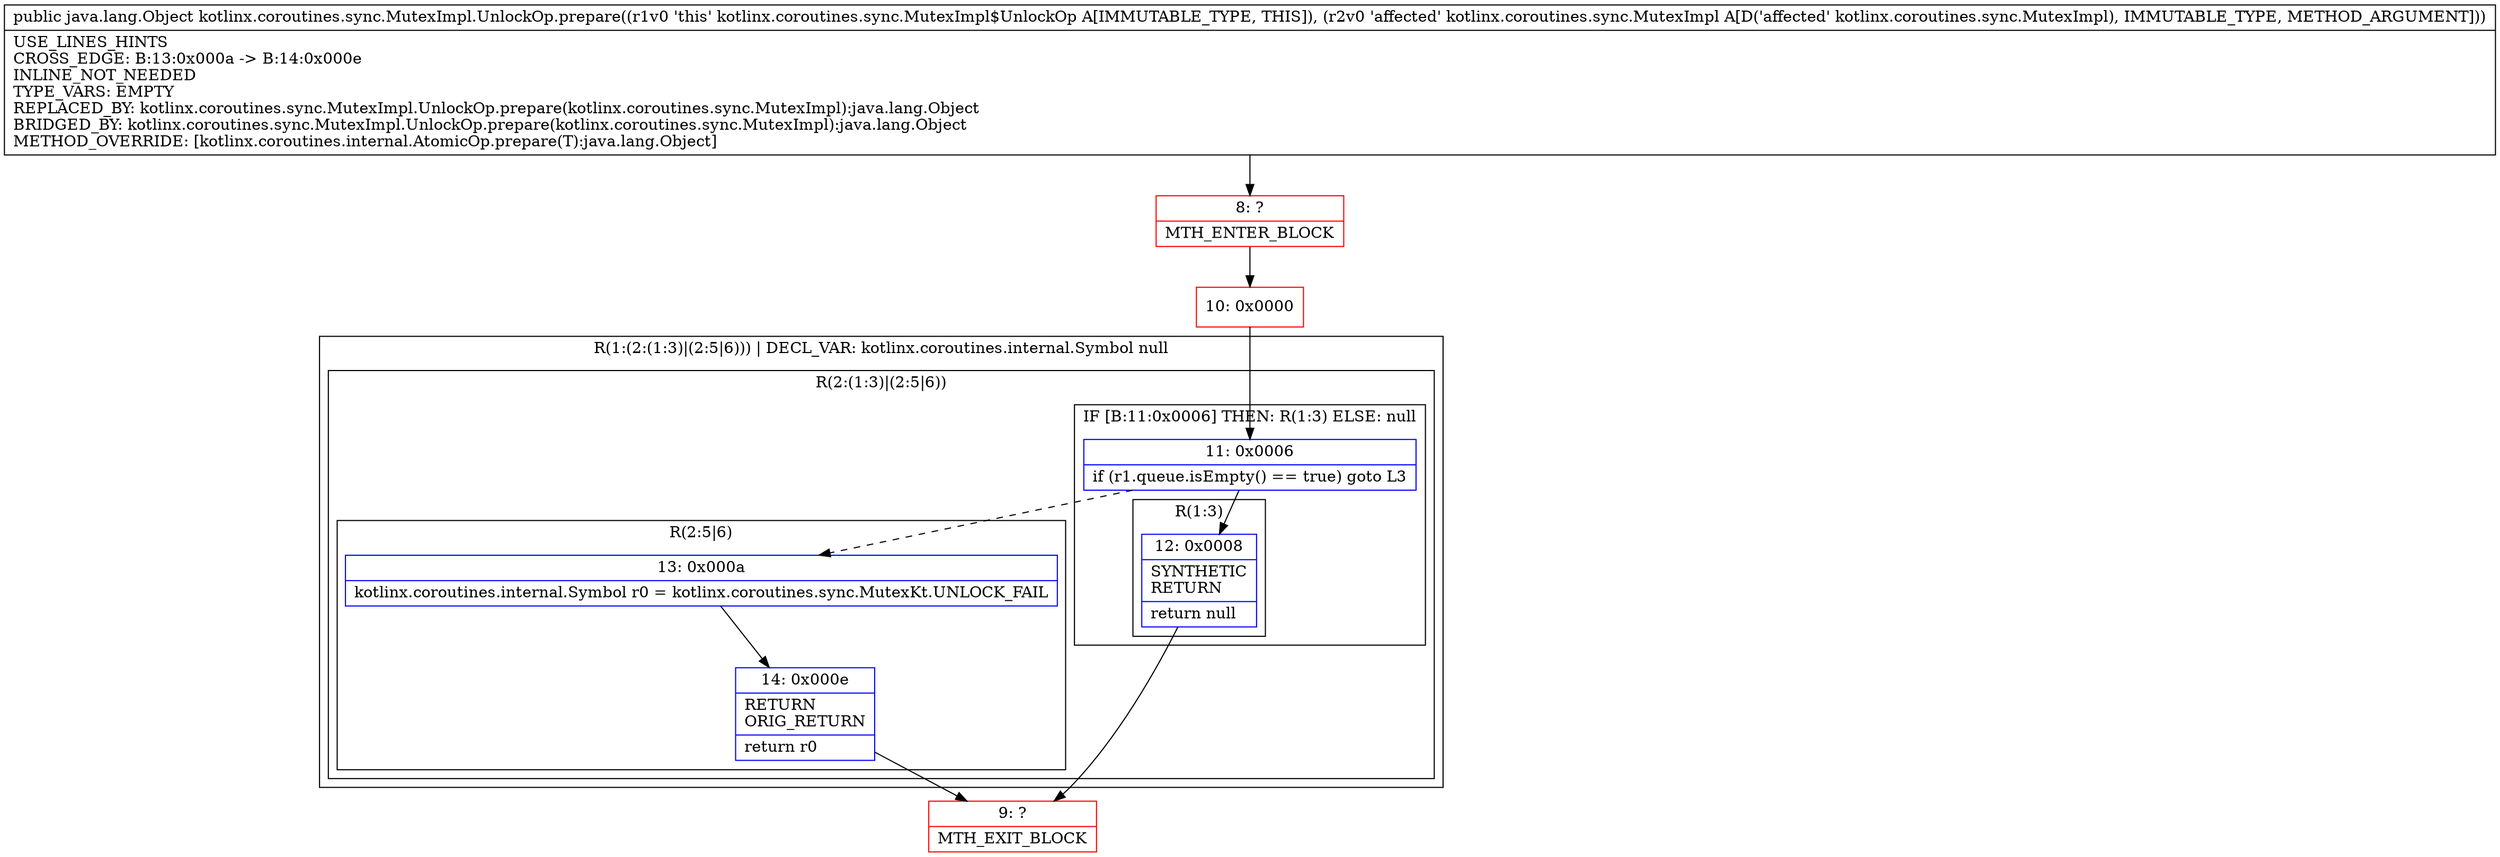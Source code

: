 digraph "CFG forkotlinx.coroutines.sync.MutexImpl.UnlockOp.prepare(Lkotlinx\/coroutines\/sync\/MutexImpl;)Ljava\/lang\/Object;" {
subgraph cluster_Region_683345594 {
label = "R(1:(2:(1:3)|(2:5|6))) | DECL_VAR: kotlinx.coroutines.internal.Symbol null\l";
node [shape=record,color=blue];
subgraph cluster_Region_179658319 {
label = "R(2:(1:3)|(2:5|6))";
node [shape=record,color=blue];
subgraph cluster_IfRegion_1812238257 {
label = "IF [B:11:0x0006] THEN: R(1:3) ELSE: null";
node [shape=record,color=blue];
Node_11 [shape=record,label="{11\:\ 0x0006|if (r1.queue.isEmpty() == true) goto L3\l}"];
subgraph cluster_Region_682813859 {
label = "R(1:3)";
node [shape=record,color=blue];
Node_12 [shape=record,label="{12\:\ 0x0008|SYNTHETIC\lRETURN\l|return null\l}"];
}
}
subgraph cluster_Region_2141521675 {
label = "R(2:5|6)";
node [shape=record,color=blue];
Node_13 [shape=record,label="{13\:\ 0x000a|kotlinx.coroutines.internal.Symbol r0 = kotlinx.coroutines.sync.MutexKt.UNLOCK_FAIL\l}"];
Node_14 [shape=record,label="{14\:\ 0x000e|RETURN\lORIG_RETURN\l|return r0\l}"];
}
}
}
Node_8 [shape=record,color=red,label="{8\:\ ?|MTH_ENTER_BLOCK\l}"];
Node_10 [shape=record,color=red,label="{10\:\ 0x0000}"];
Node_9 [shape=record,color=red,label="{9\:\ ?|MTH_EXIT_BLOCK\l}"];
MethodNode[shape=record,label="{public java.lang.Object kotlinx.coroutines.sync.MutexImpl.UnlockOp.prepare((r1v0 'this' kotlinx.coroutines.sync.MutexImpl$UnlockOp A[IMMUTABLE_TYPE, THIS]), (r2v0 'affected' kotlinx.coroutines.sync.MutexImpl A[D('affected' kotlinx.coroutines.sync.MutexImpl), IMMUTABLE_TYPE, METHOD_ARGUMENT]))  | USE_LINES_HINTS\lCROSS_EDGE: B:13:0x000a \-\> B:14:0x000e\lINLINE_NOT_NEEDED\lTYPE_VARS: EMPTY\lREPLACED_BY: kotlinx.coroutines.sync.MutexImpl.UnlockOp.prepare(kotlinx.coroutines.sync.MutexImpl):java.lang.Object\lBRIDGED_BY: kotlinx.coroutines.sync.MutexImpl.UnlockOp.prepare(kotlinx.coroutines.sync.MutexImpl):java.lang.Object\lMETHOD_OVERRIDE: [kotlinx.coroutines.internal.AtomicOp.prepare(T):java.lang.Object]\l}"];
MethodNode -> Node_8;Node_11 -> Node_12;
Node_11 -> Node_13[style=dashed];
Node_12 -> Node_9;
Node_13 -> Node_14;
Node_14 -> Node_9;
Node_8 -> Node_10;
Node_10 -> Node_11;
}

